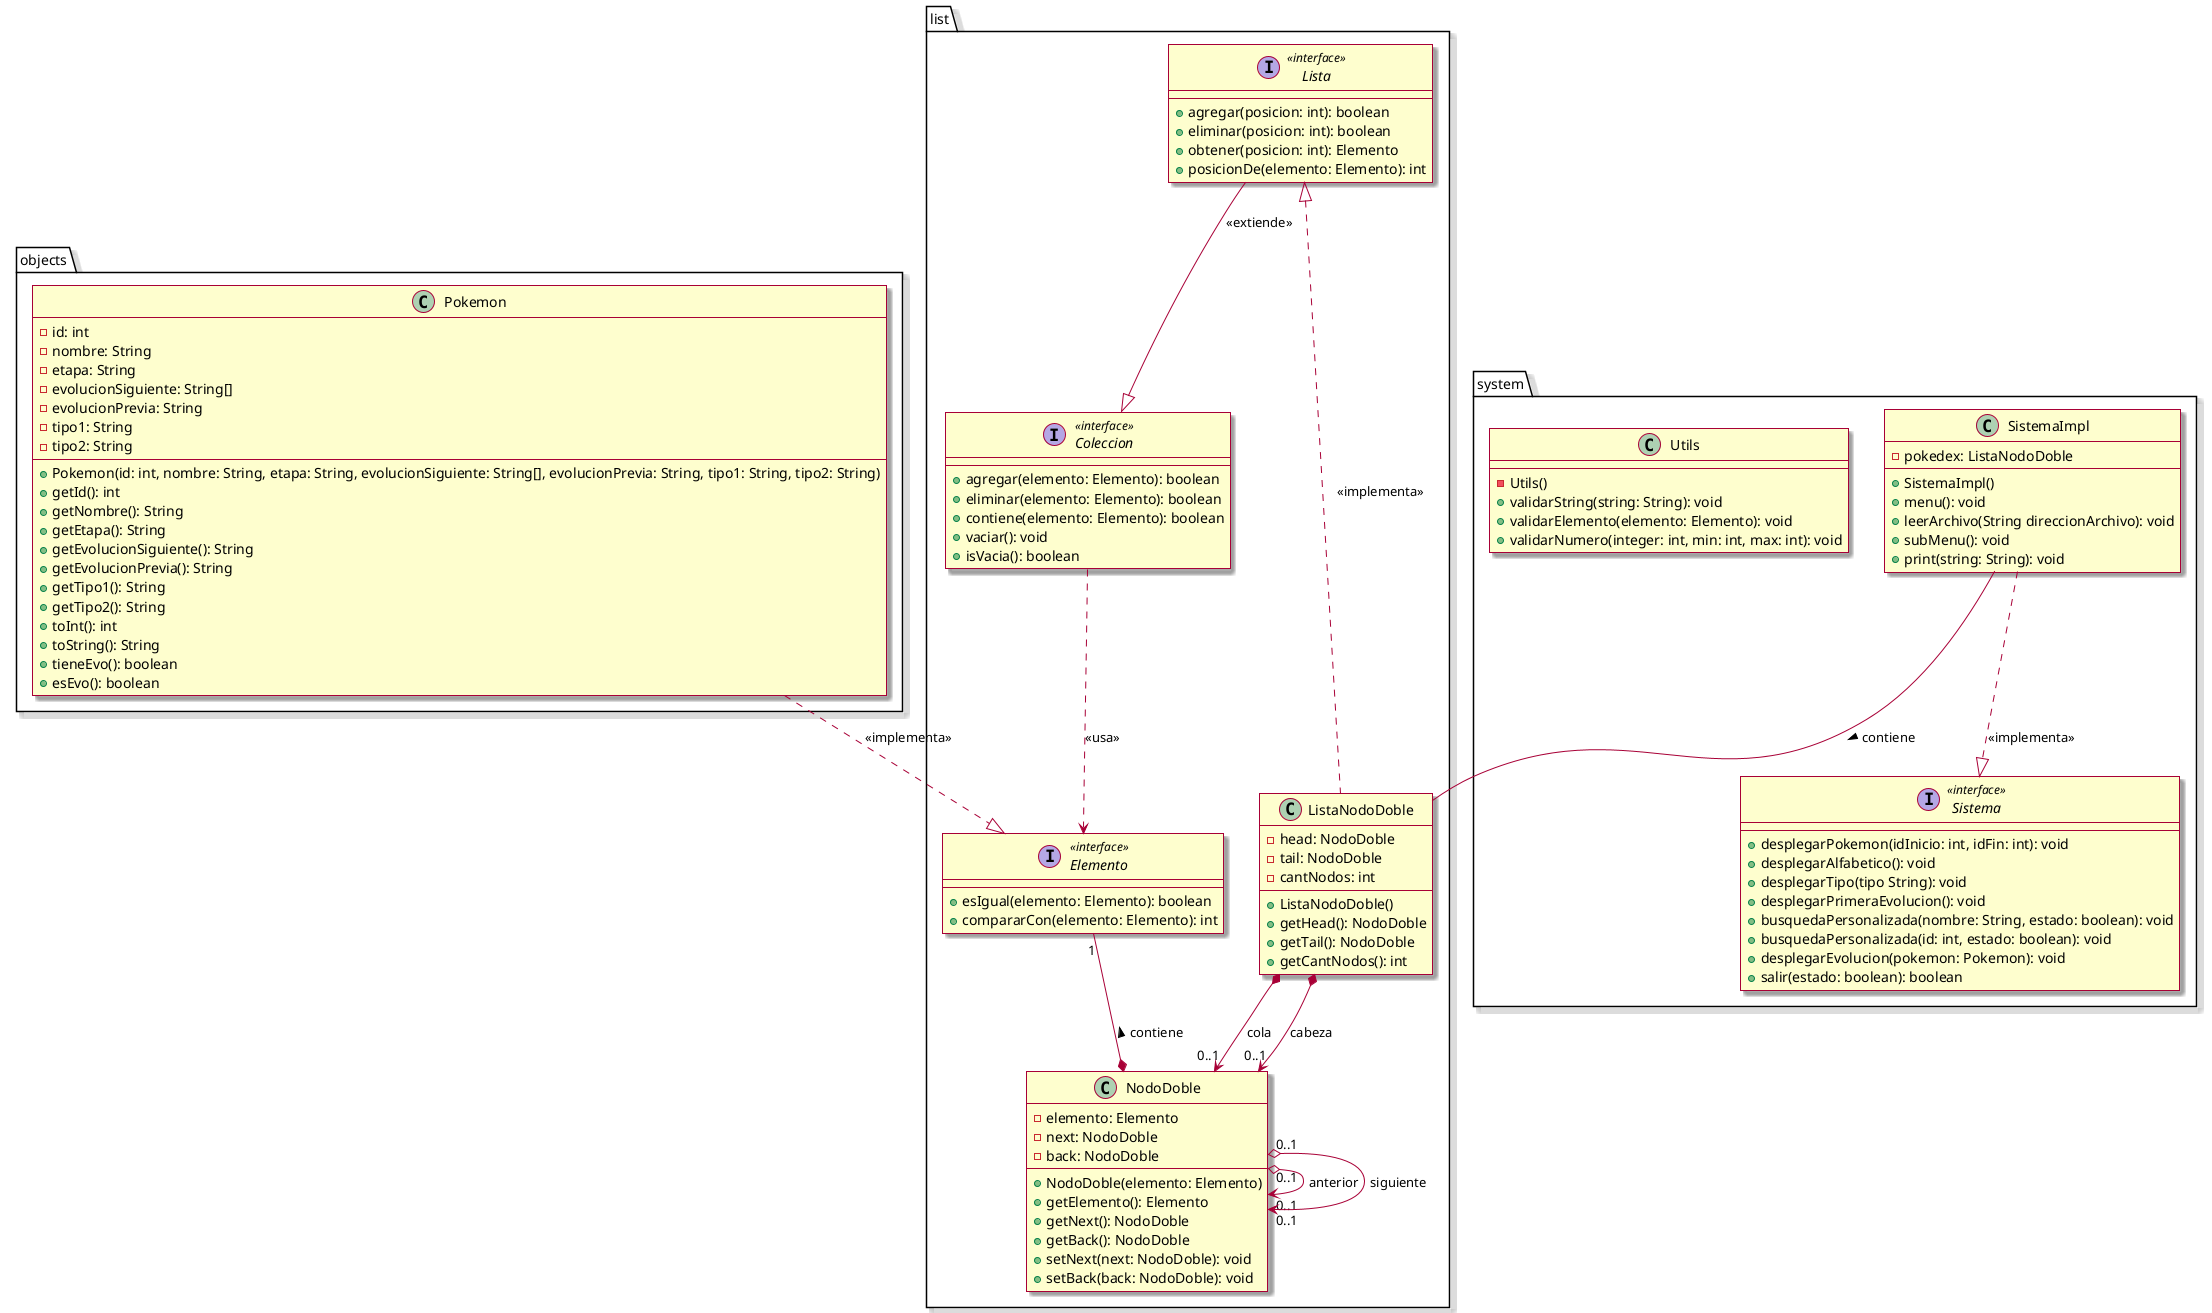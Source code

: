 @startuml
skin rose

package objects{
    Class Pokemon{
        -id: int
        -nombre: String
        -etapa: String
        -evolucionSiguiente: String[]
        -evolucionPrevia: String
        -tipo1: String
        -tipo2: String

        +Pokemon(id: int, nombre: String, etapa: String, evolucionSiguiente: String[], evolucionPrevia: String, tipo1: String, tipo2: String)
        +getId(): int
        +getNombre(): String
        +getEtapa(): String
        +getEvolucionSiguiente(): String
        +getEvolucionPrevia(): String
        +getTipo1(): String
        +getTipo2(): String
        +toInt(): int
        +toString(): String
        +tieneEvo(): boolean
        +esEvo(): boolean
    }
}

package system{
    interface Sistema <<interface>>{
        +desplegarPokemon(idInicio: int, idFin: int): void
        +desplegarAlfabetico(): void
        +desplegarTipo(tipo String): void
        +desplegarPrimeraEvolucion(): void
        +busquedaPersonalizada(nombre: String, estado: boolean): void
        +busquedaPersonalizada(id: int, estado: boolean): void
        +desplegarEvolucion(pokemon: Pokemon): void
        +salir(estado: boolean): boolean
    }

    Class SistemaImpl{
        -pokedex: ListaNodoDoble

        +SistemaImpl()
        +menu(): void
        +leerArchivo(String direccionArchivo): void
        +subMenu(): void
        +print(string: String): void
    }
    SistemaImpl ..^ Sistema: <<implementa>>

    Class Utils{
        -Utils()
        +validarString(string: String): void
        +validarElemento(elemento: Elemento): void
        +validarNumero(integer: int, min: int, max: int): void
    }
}

package list{
    Class NodoDoble{
        -elemento: Elemento
        -next: NodoDoble
        -back: NodoDoble

        +NodoDoble(elemento: Elemento)
        +getElemento(): Elemento
        +getNext(): NodoDoble
        +getBack(): NodoDoble
        +setNext(next: NodoDoble): void
        +setBack(back: NodoDoble): void
    }
    NodoDoble"0..1" o--> "0..1"NodoDoble: anterior
    NodoDoble"0..1" o--> "0..1"NodoDoble: siguiente


    Class ListaNodoDoble{
        -head: NodoDoble
        -tail: NodoDoble
        -cantNodos: int

        +ListaNodoDoble()
        +getHead(): NodoDoble
        +getTail(): NodoDoble
        +getCantNodos(): int
    }
    ListaNodoDoble *--> "0..1"NodoDoble: cabeza
    ListaNodoDoble *--> "0..1"NodoDoble: cola

    interface Elemento <<interface>>{
        +esIgual(elemento: Elemento): boolean
        +compararCon(elemento: Elemento): int
    }
    Elemento"1" --* NodoDoble: contiene <

    interface Coleccion <<interface>>{
        +agregar(elemento: Elemento): boolean
        +eliminar(elemento: Elemento): boolean
        +contiene(elemento: Elemento): boolean
        +vaciar(): void
        +isVacia(): boolean
    }

    interface Lista <<interface>>{
        +agregar(posicion: int): boolean
        +eliminar(posicion: int): boolean
        +obtener(posicion: int): Elemento
        +posicionDe(elemento: Elemento): int
    }
    Lista ^.. ListaNodoDoble: <<implementa>>
    Lista --^ Coleccion: <<extiende>>
    Coleccion ..> Elemento: <<usa>>
}

Pokemon ..^ Elemento: <<implementa>>
SistemaImpl -- ListaNodoDoble: contiene >
@enduml